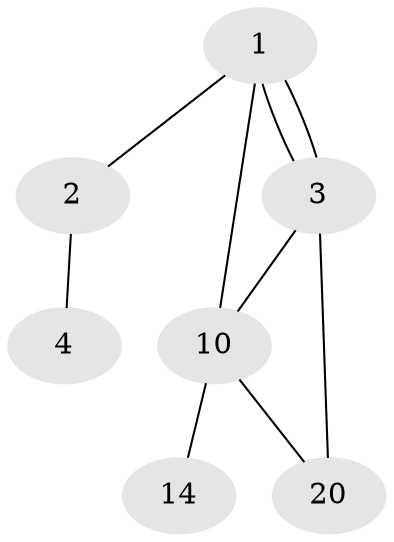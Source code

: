 // Generated by graph-tools (version 1.1) at 2025/46/02/15/25 05:46:28]
// undirected, 7 vertices, 9 edges
graph export_dot {
graph [start="1"]
  node [color=gray90,style=filled];
  1 [super="+5+6+7+8+15+18"];
  2 [super="+12"];
  3 [super="+19"];
  4 [super="+9+11+13"];
  10 [super="+17"];
  14 [super="+13+15"];
  20 [super="+12"];
  1 -- 2;
  1 -- 3;
  1 -- 3;
  1 -- 10;
  2 -- 4;
  3 -- 10;
  3 -- 20;
  10 -- 14;
  10 -- 20;
}
